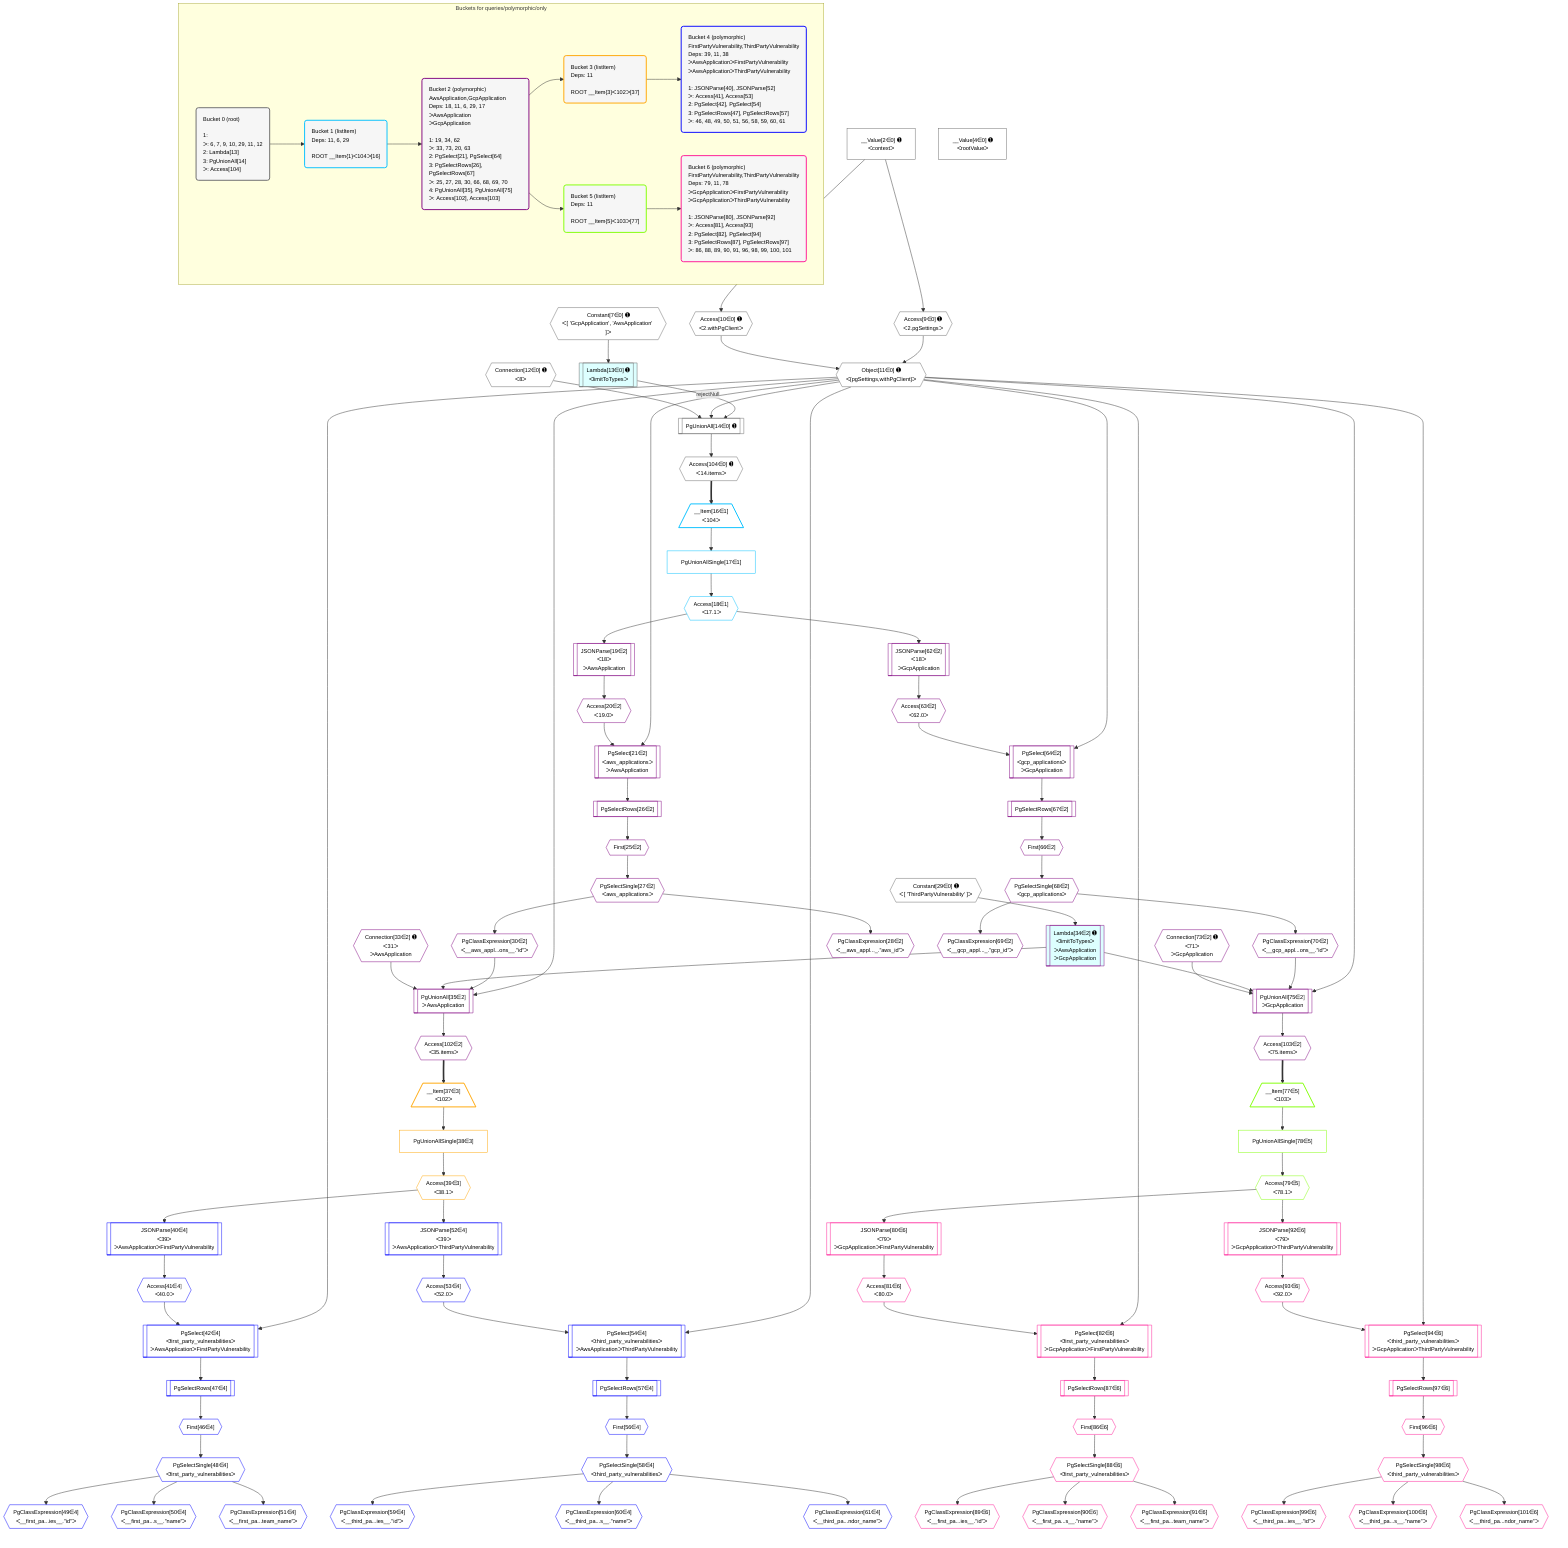 %%{init: {'themeVariables': { 'fontSize': '12px'}}}%%
graph TD
    classDef path fill:#eee,stroke:#000,color:#000
    classDef plan fill:#fff,stroke-width:1px,color:#000
    classDef itemplan fill:#fff,stroke-width:2px,color:#000
    classDef unbatchedplan fill:#dff,stroke-width:1px,color:#000
    classDef sideeffectplan fill:#fcc,stroke-width:2px,color:#000
    classDef bucket fill:#f6f6f6,color:#000,stroke-width:2px,text-align:left


    %% plan dependencies
    PgUnionAll14[["PgUnionAll[14∈0] ➊"]]:::plan
    Object11{{"Object[11∈0] ➊<br />ᐸ{pgSettings,withPgClient}ᐳ"}}:::plan
    Lambda13[["Lambda[13∈0] ➊<br />ᐸlimitToTypesᐳ"]]:::unbatchedplan
    Connection12{{"Connection[12∈0] ➊<br />ᐸ8ᐳ"}}:::plan
    Lambda13 -->|rejectNull| PgUnionAll14
    Object11 & Connection12 --> PgUnionAll14
    Access9{{"Access[9∈0] ➊<br />ᐸ2.pgSettingsᐳ"}}:::plan
    Access10{{"Access[10∈0] ➊<br />ᐸ2.withPgClientᐳ"}}:::plan
    Access9 & Access10 --> Object11
    __Value2["__Value[2∈0] ➊<br />ᐸcontextᐳ"]:::plan
    __Value2 --> Access9
    __Value2 --> Access10
    Constant7{{"Constant[7∈0] ➊<br />ᐸ[ 'GcpApplication', 'AwsApplication' ]ᐳ"}}:::plan
    Constant7 --> Lambda13
    Access104{{"Access[104∈0] ➊<br />ᐸ14.itemsᐳ"}}:::plan
    PgUnionAll14 --> Access104
    __Value4["__Value[4∈0] ➊<br />ᐸrootValueᐳ"]:::plan
    Constant29{{"Constant[29∈0] ➊<br />ᐸ[ 'ThirdPartyVulnerability' ]ᐳ"}}:::plan
    __Item16[/"__Item[16∈1]<br />ᐸ104ᐳ"\]:::itemplan
    Access104 ==> __Item16
    PgUnionAllSingle17["PgUnionAllSingle[17∈1]"]:::plan
    __Item16 --> PgUnionAllSingle17
    Access18{{"Access[18∈1]<br />ᐸ17.1ᐳ"}}:::plan
    PgUnionAllSingle17 --> Access18
    PgUnionAll35[["PgUnionAll[35∈2]<br />ᐳAwsApplication"]]:::plan
    PgClassExpression30{{"PgClassExpression[30∈2]<br />ᐸ__aws_appl...ons__.”id”ᐳ"}}:::plan
    Lambda34[["Lambda[34∈2] ➊<br />ᐸlimitToTypesᐳ<br />ᐳAwsApplication<br />ᐳGcpApplication"]]:::unbatchedplan
    Connection33{{"Connection[33∈2] ➊<br />ᐸ31ᐳ<br />ᐳAwsApplication"}}:::plan
    Object11 & PgClassExpression30 & Lambda34 & Connection33 --> PgUnionAll35
    PgUnionAll75[["PgUnionAll[75∈2]<br />ᐳGcpApplication"]]:::plan
    PgClassExpression70{{"PgClassExpression[70∈2]<br />ᐸ__gcp_appl...ons__.”id”ᐳ"}}:::plan
    Connection73{{"Connection[73∈2] ➊<br />ᐸ71ᐳ<br />ᐳGcpApplication"}}:::plan
    Object11 & PgClassExpression70 & Lambda34 & Connection73 --> PgUnionAll75
    PgSelect21[["PgSelect[21∈2]<br />ᐸaws_applicationsᐳ<br />ᐳAwsApplication"]]:::plan
    Access20{{"Access[20∈2]<br />ᐸ19.0ᐳ"}}:::plan
    Object11 & Access20 --> PgSelect21
    PgSelect64[["PgSelect[64∈2]<br />ᐸgcp_applicationsᐳ<br />ᐳGcpApplication"]]:::plan
    Access63{{"Access[63∈2]<br />ᐸ62.0ᐳ"}}:::plan
    Object11 & Access63 --> PgSelect64
    JSONParse19[["JSONParse[19∈2]<br />ᐸ18ᐳ<br />ᐳAwsApplication"]]:::plan
    Access18 --> JSONParse19
    JSONParse19 --> Access20
    First25{{"First[25∈2]"}}:::plan
    PgSelectRows26[["PgSelectRows[26∈2]"]]:::plan
    PgSelectRows26 --> First25
    PgSelect21 --> PgSelectRows26
    PgSelectSingle27{{"PgSelectSingle[27∈2]<br />ᐸaws_applicationsᐳ"}}:::plan
    First25 --> PgSelectSingle27
    PgClassExpression28{{"PgClassExpression[28∈2]<br />ᐸ__aws_appl..._.”aws_id”ᐳ"}}:::plan
    PgSelectSingle27 --> PgClassExpression28
    PgSelectSingle27 --> PgClassExpression30
    Constant29 --> Lambda34
    JSONParse62[["JSONParse[62∈2]<br />ᐸ18ᐳ<br />ᐳGcpApplication"]]:::plan
    Access18 --> JSONParse62
    JSONParse62 --> Access63
    First66{{"First[66∈2]"}}:::plan
    PgSelectRows67[["PgSelectRows[67∈2]"]]:::plan
    PgSelectRows67 --> First66
    PgSelect64 --> PgSelectRows67
    PgSelectSingle68{{"PgSelectSingle[68∈2]<br />ᐸgcp_applicationsᐳ"}}:::plan
    First66 --> PgSelectSingle68
    PgClassExpression69{{"PgClassExpression[69∈2]<br />ᐸ__gcp_appl..._.”gcp_id”ᐳ"}}:::plan
    PgSelectSingle68 --> PgClassExpression69
    PgSelectSingle68 --> PgClassExpression70
    Access102{{"Access[102∈2]<br />ᐸ35.itemsᐳ"}}:::plan
    PgUnionAll35 --> Access102
    Access103{{"Access[103∈2]<br />ᐸ75.itemsᐳ"}}:::plan
    PgUnionAll75 --> Access103
    __Item37[/"__Item[37∈3]<br />ᐸ102ᐳ"\]:::itemplan
    Access102 ==> __Item37
    PgUnionAllSingle38["PgUnionAllSingle[38∈3]"]:::plan
    __Item37 --> PgUnionAllSingle38
    Access39{{"Access[39∈3]<br />ᐸ38.1ᐳ"}}:::plan
    PgUnionAllSingle38 --> Access39
    PgSelect42[["PgSelect[42∈4]<br />ᐸfirst_party_vulnerabilitiesᐳ<br />ᐳAwsApplicationᐳFirstPartyVulnerability"]]:::plan
    Access41{{"Access[41∈4]<br />ᐸ40.0ᐳ"}}:::plan
    Object11 & Access41 --> PgSelect42
    PgSelect54[["PgSelect[54∈4]<br />ᐸthird_party_vulnerabilitiesᐳ<br />ᐳAwsApplicationᐳThirdPartyVulnerability"]]:::plan
    Access53{{"Access[53∈4]<br />ᐸ52.0ᐳ"}}:::plan
    Object11 & Access53 --> PgSelect54
    JSONParse40[["JSONParse[40∈4]<br />ᐸ39ᐳ<br />ᐳAwsApplicationᐳFirstPartyVulnerability"]]:::plan
    Access39 --> JSONParse40
    JSONParse40 --> Access41
    First46{{"First[46∈4]"}}:::plan
    PgSelectRows47[["PgSelectRows[47∈4]"]]:::plan
    PgSelectRows47 --> First46
    PgSelect42 --> PgSelectRows47
    PgSelectSingle48{{"PgSelectSingle[48∈4]<br />ᐸfirst_party_vulnerabilitiesᐳ"}}:::plan
    First46 --> PgSelectSingle48
    PgClassExpression49{{"PgClassExpression[49∈4]<br />ᐸ__first_pa...ies__.”id”ᐳ"}}:::plan
    PgSelectSingle48 --> PgClassExpression49
    PgClassExpression50{{"PgClassExpression[50∈4]<br />ᐸ__first_pa...s__.”name”ᐳ"}}:::plan
    PgSelectSingle48 --> PgClassExpression50
    PgClassExpression51{{"PgClassExpression[51∈4]<br />ᐸ__first_pa...team_name”ᐳ"}}:::plan
    PgSelectSingle48 --> PgClassExpression51
    JSONParse52[["JSONParse[52∈4]<br />ᐸ39ᐳ<br />ᐳAwsApplicationᐳThirdPartyVulnerability"]]:::plan
    Access39 --> JSONParse52
    JSONParse52 --> Access53
    First56{{"First[56∈4]"}}:::plan
    PgSelectRows57[["PgSelectRows[57∈4]"]]:::plan
    PgSelectRows57 --> First56
    PgSelect54 --> PgSelectRows57
    PgSelectSingle58{{"PgSelectSingle[58∈4]<br />ᐸthird_party_vulnerabilitiesᐳ"}}:::plan
    First56 --> PgSelectSingle58
    PgClassExpression59{{"PgClassExpression[59∈4]<br />ᐸ__third_pa...ies__.”id”ᐳ"}}:::plan
    PgSelectSingle58 --> PgClassExpression59
    PgClassExpression60{{"PgClassExpression[60∈4]<br />ᐸ__third_pa...s__.”name”ᐳ"}}:::plan
    PgSelectSingle58 --> PgClassExpression60
    PgClassExpression61{{"PgClassExpression[61∈4]<br />ᐸ__third_pa...ndor_name”ᐳ"}}:::plan
    PgSelectSingle58 --> PgClassExpression61
    __Item77[/"__Item[77∈5]<br />ᐸ103ᐳ"\]:::itemplan
    Access103 ==> __Item77
    PgUnionAllSingle78["PgUnionAllSingle[78∈5]"]:::plan
    __Item77 --> PgUnionAllSingle78
    Access79{{"Access[79∈5]<br />ᐸ78.1ᐳ"}}:::plan
    PgUnionAllSingle78 --> Access79
    PgSelect82[["PgSelect[82∈6]<br />ᐸfirst_party_vulnerabilitiesᐳ<br />ᐳGcpApplicationᐳFirstPartyVulnerability"]]:::plan
    Access81{{"Access[81∈6]<br />ᐸ80.0ᐳ"}}:::plan
    Object11 & Access81 --> PgSelect82
    PgSelect94[["PgSelect[94∈6]<br />ᐸthird_party_vulnerabilitiesᐳ<br />ᐳGcpApplicationᐳThirdPartyVulnerability"]]:::plan
    Access93{{"Access[93∈6]<br />ᐸ92.0ᐳ"}}:::plan
    Object11 & Access93 --> PgSelect94
    JSONParse80[["JSONParse[80∈6]<br />ᐸ79ᐳ<br />ᐳGcpApplicationᐳFirstPartyVulnerability"]]:::plan
    Access79 --> JSONParse80
    JSONParse80 --> Access81
    First86{{"First[86∈6]"}}:::plan
    PgSelectRows87[["PgSelectRows[87∈6]"]]:::plan
    PgSelectRows87 --> First86
    PgSelect82 --> PgSelectRows87
    PgSelectSingle88{{"PgSelectSingle[88∈6]<br />ᐸfirst_party_vulnerabilitiesᐳ"}}:::plan
    First86 --> PgSelectSingle88
    PgClassExpression89{{"PgClassExpression[89∈6]<br />ᐸ__first_pa...ies__.”id”ᐳ"}}:::plan
    PgSelectSingle88 --> PgClassExpression89
    PgClassExpression90{{"PgClassExpression[90∈6]<br />ᐸ__first_pa...s__.”name”ᐳ"}}:::plan
    PgSelectSingle88 --> PgClassExpression90
    PgClassExpression91{{"PgClassExpression[91∈6]<br />ᐸ__first_pa...team_name”ᐳ"}}:::plan
    PgSelectSingle88 --> PgClassExpression91
    JSONParse92[["JSONParse[92∈6]<br />ᐸ79ᐳ<br />ᐳGcpApplicationᐳThirdPartyVulnerability"]]:::plan
    Access79 --> JSONParse92
    JSONParse92 --> Access93
    First96{{"First[96∈6]"}}:::plan
    PgSelectRows97[["PgSelectRows[97∈6]"]]:::plan
    PgSelectRows97 --> First96
    PgSelect94 --> PgSelectRows97
    PgSelectSingle98{{"PgSelectSingle[98∈6]<br />ᐸthird_party_vulnerabilitiesᐳ"}}:::plan
    First96 --> PgSelectSingle98
    PgClassExpression99{{"PgClassExpression[99∈6]<br />ᐸ__third_pa...ies__.”id”ᐳ"}}:::plan
    PgSelectSingle98 --> PgClassExpression99
    PgClassExpression100{{"PgClassExpression[100∈6]<br />ᐸ__third_pa...s__.”name”ᐳ"}}:::plan
    PgSelectSingle98 --> PgClassExpression100
    PgClassExpression101{{"PgClassExpression[101∈6]<br />ᐸ__third_pa...ndor_name”ᐳ"}}:::plan
    PgSelectSingle98 --> PgClassExpression101

    %% define steps

    subgraph "Buckets for queries/polymorphic/only"
    Bucket0("Bucket 0 (root)<br /><br />1: <br />ᐳ: 6, 7, 9, 10, 29, 11, 12<br />2: Lambda[13]<br />3: PgUnionAll[14]<br />ᐳ: Access[104]"):::bucket
    classDef bucket0 stroke:#696969
    class Bucket0,__Value2,__Value4,Constant7,Access9,Access10,Object11,Connection12,Lambda13,PgUnionAll14,Constant29,Access104 bucket0
    Bucket1("Bucket 1 (listItem)<br />Deps: 11, 6, 29<br /><br />ROOT __Item{1}ᐸ104ᐳ[16]"):::bucket
    classDef bucket1 stroke:#00bfff
    class Bucket1,__Item16,PgUnionAllSingle17,Access18 bucket1
    Bucket2("Bucket 2 (polymorphic)<br />AwsApplication,GcpApplication<br />Deps: 18, 11, 6, 29, 17<br />ᐳAwsApplication<br />ᐳGcpApplication<br /><br />1: 19, 34, 62<br />ᐳ: 33, 73, 20, 63<br />2: PgSelect[21], PgSelect[64]<br />3: PgSelectRows[26], PgSelectRows[67]<br />ᐳ: 25, 27, 28, 30, 66, 68, 69, 70<br />4: PgUnionAll[35], PgUnionAll[75]<br />ᐳ: Access[102], Access[103]"):::bucket
    classDef bucket2 stroke:#7f007f
    class Bucket2,JSONParse19,Access20,PgSelect21,First25,PgSelectRows26,PgSelectSingle27,PgClassExpression28,PgClassExpression30,Connection33,Lambda34,PgUnionAll35,JSONParse62,Access63,PgSelect64,First66,PgSelectRows67,PgSelectSingle68,PgClassExpression69,PgClassExpression70,Connection73,PgUnionAll75,Access102,Access103 bucket2
    Bucket3("Bucket 3 (listItem)<br />Deps: 11<br /><br />ROOT __Item{3}ᐸ102ᐳ[37]"):::bucket
    classDef bucket3 stroke:#ffa500
    class Bucket3,__Item37,PgUnionAllSingle38,Access39 bucket3
    Bucket4("Bucket 4 (polymorphic)<br />FirstPartyVulnerability,ThirdPartyVulnerability<br />Deps: 39, 11, 38<br />ᐳAwsApplicationᐳFirstPartyVulnerability<br />ᐳAwsApplicationᐳThirdPartyVulnerability<br /><br />1: JSONParse[40], JSONParse[52]<br />ᐳ: Access[41], Access[53]<br />2: PgSelect[42], PgSelect[54]<br />3: PgSelectRows[47], PgSelectRows[57]<br />ᐳ: 46, 48, 49, 50, 51, 56, 58, 59, 60, 61"):::bucket
    classDef bucket4 stroke:#0000ff
    class Bucket4,JSONParse40,Access41,PgSelect42,First46,PgSelectRows47,PgSelectSingle48,PgClassExpression49,PgClassExpression50,PgClassExpression51,JSONParse52,Access53,PgSelect54,First56,PgSelectRows57,PgSelectSingle58,PgClassExpression59,PgClassExpression60,PgClassExpression61 bucket4
    Bucket5("Bucket 5 (listItem)<br />Deps: 11<br /><br />ROOT __Item{5}ᐸ103ᐳ[77]"):::bucket
    classDef bucket5 stroke:#7fff00
    class Bucket5,__Item77,PgUnionAllSingle78,Access79 bucket5
    Bucket6("Bucket 6 (polymorphic)<br />FirstPartyVulnerability,ThirdPartyVulnerability<br />Deps: 79, 11, 78<br />ᐳGcpApplicationᐳFirstPartyVulnerability<br />ᐳGcpApplicationᐳThirdPartyVulnerability<br /><br />1: JSONParse[80], JSONParse[92]<br />ᐳ: Access[81], Access[93]<br />2: PgSelect[82], PgSelect[94]<br />3: PgSelectRows[87], PgSelectRows[97]<br />ᐳ: 86, 88, 89, 90, 91, 96, 98, 99, 100, 101"):::bucket
    classDef bucket6 stroke:#ff1493
    class Bucket6,JSONParse80,Access81,PgSelect82,First86,PgSelectRows87,PgSelectSingle88,PgClassExpression89,PgClassExpression90,PgClassExpression91,JSONParse92,Access93,PgSelect94,First96,PgSelectRows97,PgSelectSingle98,PgClassExpression99,PgClassExpression100,PgClassExpression101 bucket6
    Bucket0 --> Bucket1
    Bucket1 --> Bucket2
    Bucket2 --> Bucket3 & Bucket5
    Bucket3 --> Bucket4
    Bucket5 --> Bucket6
    end